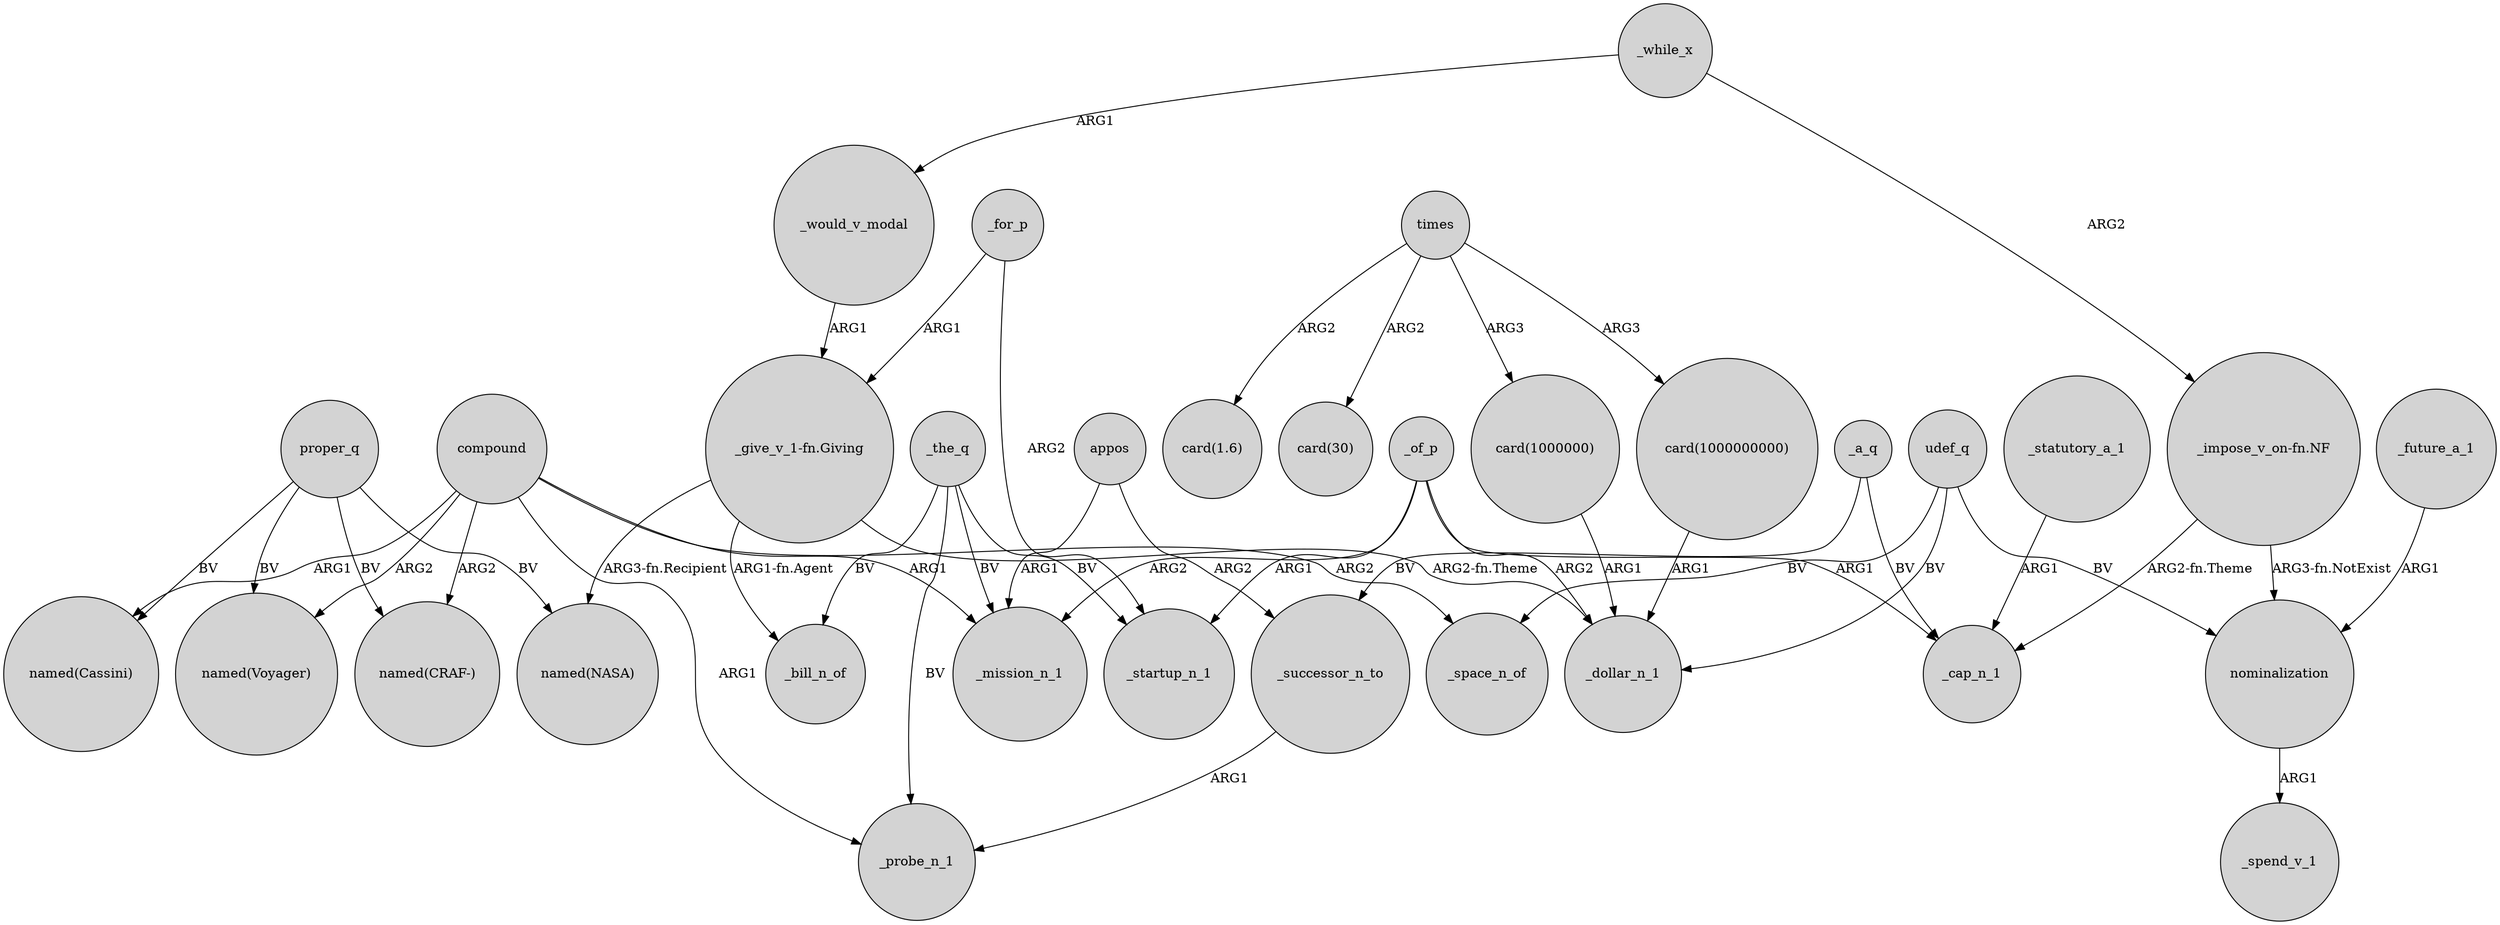 digraph {
	node [shape=circle style=filled]
	_the_q -> _bill_n_of [label=BV]
	proper_q -> "named(NASA)" [label=BV]
	"card(1000000)" -> _dollar_n_1 [label=ARG1]
	proper_q -> "named(Cassini)" [label=BV]
	compound -> "named(Voyager)" [label=ARG2]
	nominalization -> _spend_v_1 [label=ARG1]
	_while_x -> _would_v_modal [label=ARG1]
	_statutory_a_1 -> _cap_n_1 [label=ARG1]
	_future_a_1 -> nominalization [label=ARG1]
	_while_x -> "_impose_v_on-fn.NF" [label=ARG2]
	compound -> _mission_n_1 [label=ARG1]
	compound -> _space_n_of [label=ARG2]
	_a_q -> _successor_n_to [label=BV]
	proper_q -> "named(Voyager)" [label=BV]
	"_give_v_1-fn.Giving" -> _dollar_n_1 [label="ARG2-fn.Theme"]
	_for_p -> "_give_v_1-fn.Giving" [label=ARG1]
	times -> "card(1000000000)" [label=ARG3]
	_the_q -> _mission_n_1 [label=BV]
	proper_q -> "named(CRAF-)" [label=BV]
	compound -> _probe_n_1 [label=ARG1]
	_of_p -> _cap_n_1 [label=ARG1]
	_of_p -> _startup_n_1 [label=ARG1]
	udef_q -> _space_n_of [label=BV]
	_for_p -> _startup_n_1 [label=ARG2]
	_would_v_modal -> "_give_v_1-fn.Giving" [label=ARG1]
	_of_p -> _mission_n_1 [label=ARG2]
	times -> "card(1000000)" [label=ARG3]
	times -> "card(1.6)" [label=ARG2]
	times -> "card(30)" [label=ARG2]
	"_give_v_1-fn.Giving" -> "named(NASA)" [label="ARG3-fn.Recipient"]
	compound -> "named(CRAF-)" [label=ARG2]
	udef_q -> nominalization [label=BV]
	_the_q -> _probe_n_1 [label=BV]
	"_impose_v_on-fn.NF" -> _cap_n_1 [label="ARG2-fn.Theme"]
	_a_q -> _cap_n_1 [label=BV]
	"_impose_v_on-fn.NF" -> nominalization [label="ARG3-fn.NotExist"]
	"_give_v_1-fn.Giving" -> _bill_n_of [label="ARG1-fn.Agent"]
	_of_p -> _dollar_n_1 [label=ARG2]
	_successor_n_to -> _probe_n_1 [label=ARG1]
	"card(1000000000)" -> _dollar_n_1 [label=ARG1]
	appos -> _successor_n_to [label=ARG2]
	_the_q -> _startup_n_1 [label=BV]
	udef_q -> _dollar_n_1 [label=BV]
	appos -> _mission_n_1 [label=ARG1]
	compound -> "named(Cassini)" [label=ARG1]
}
